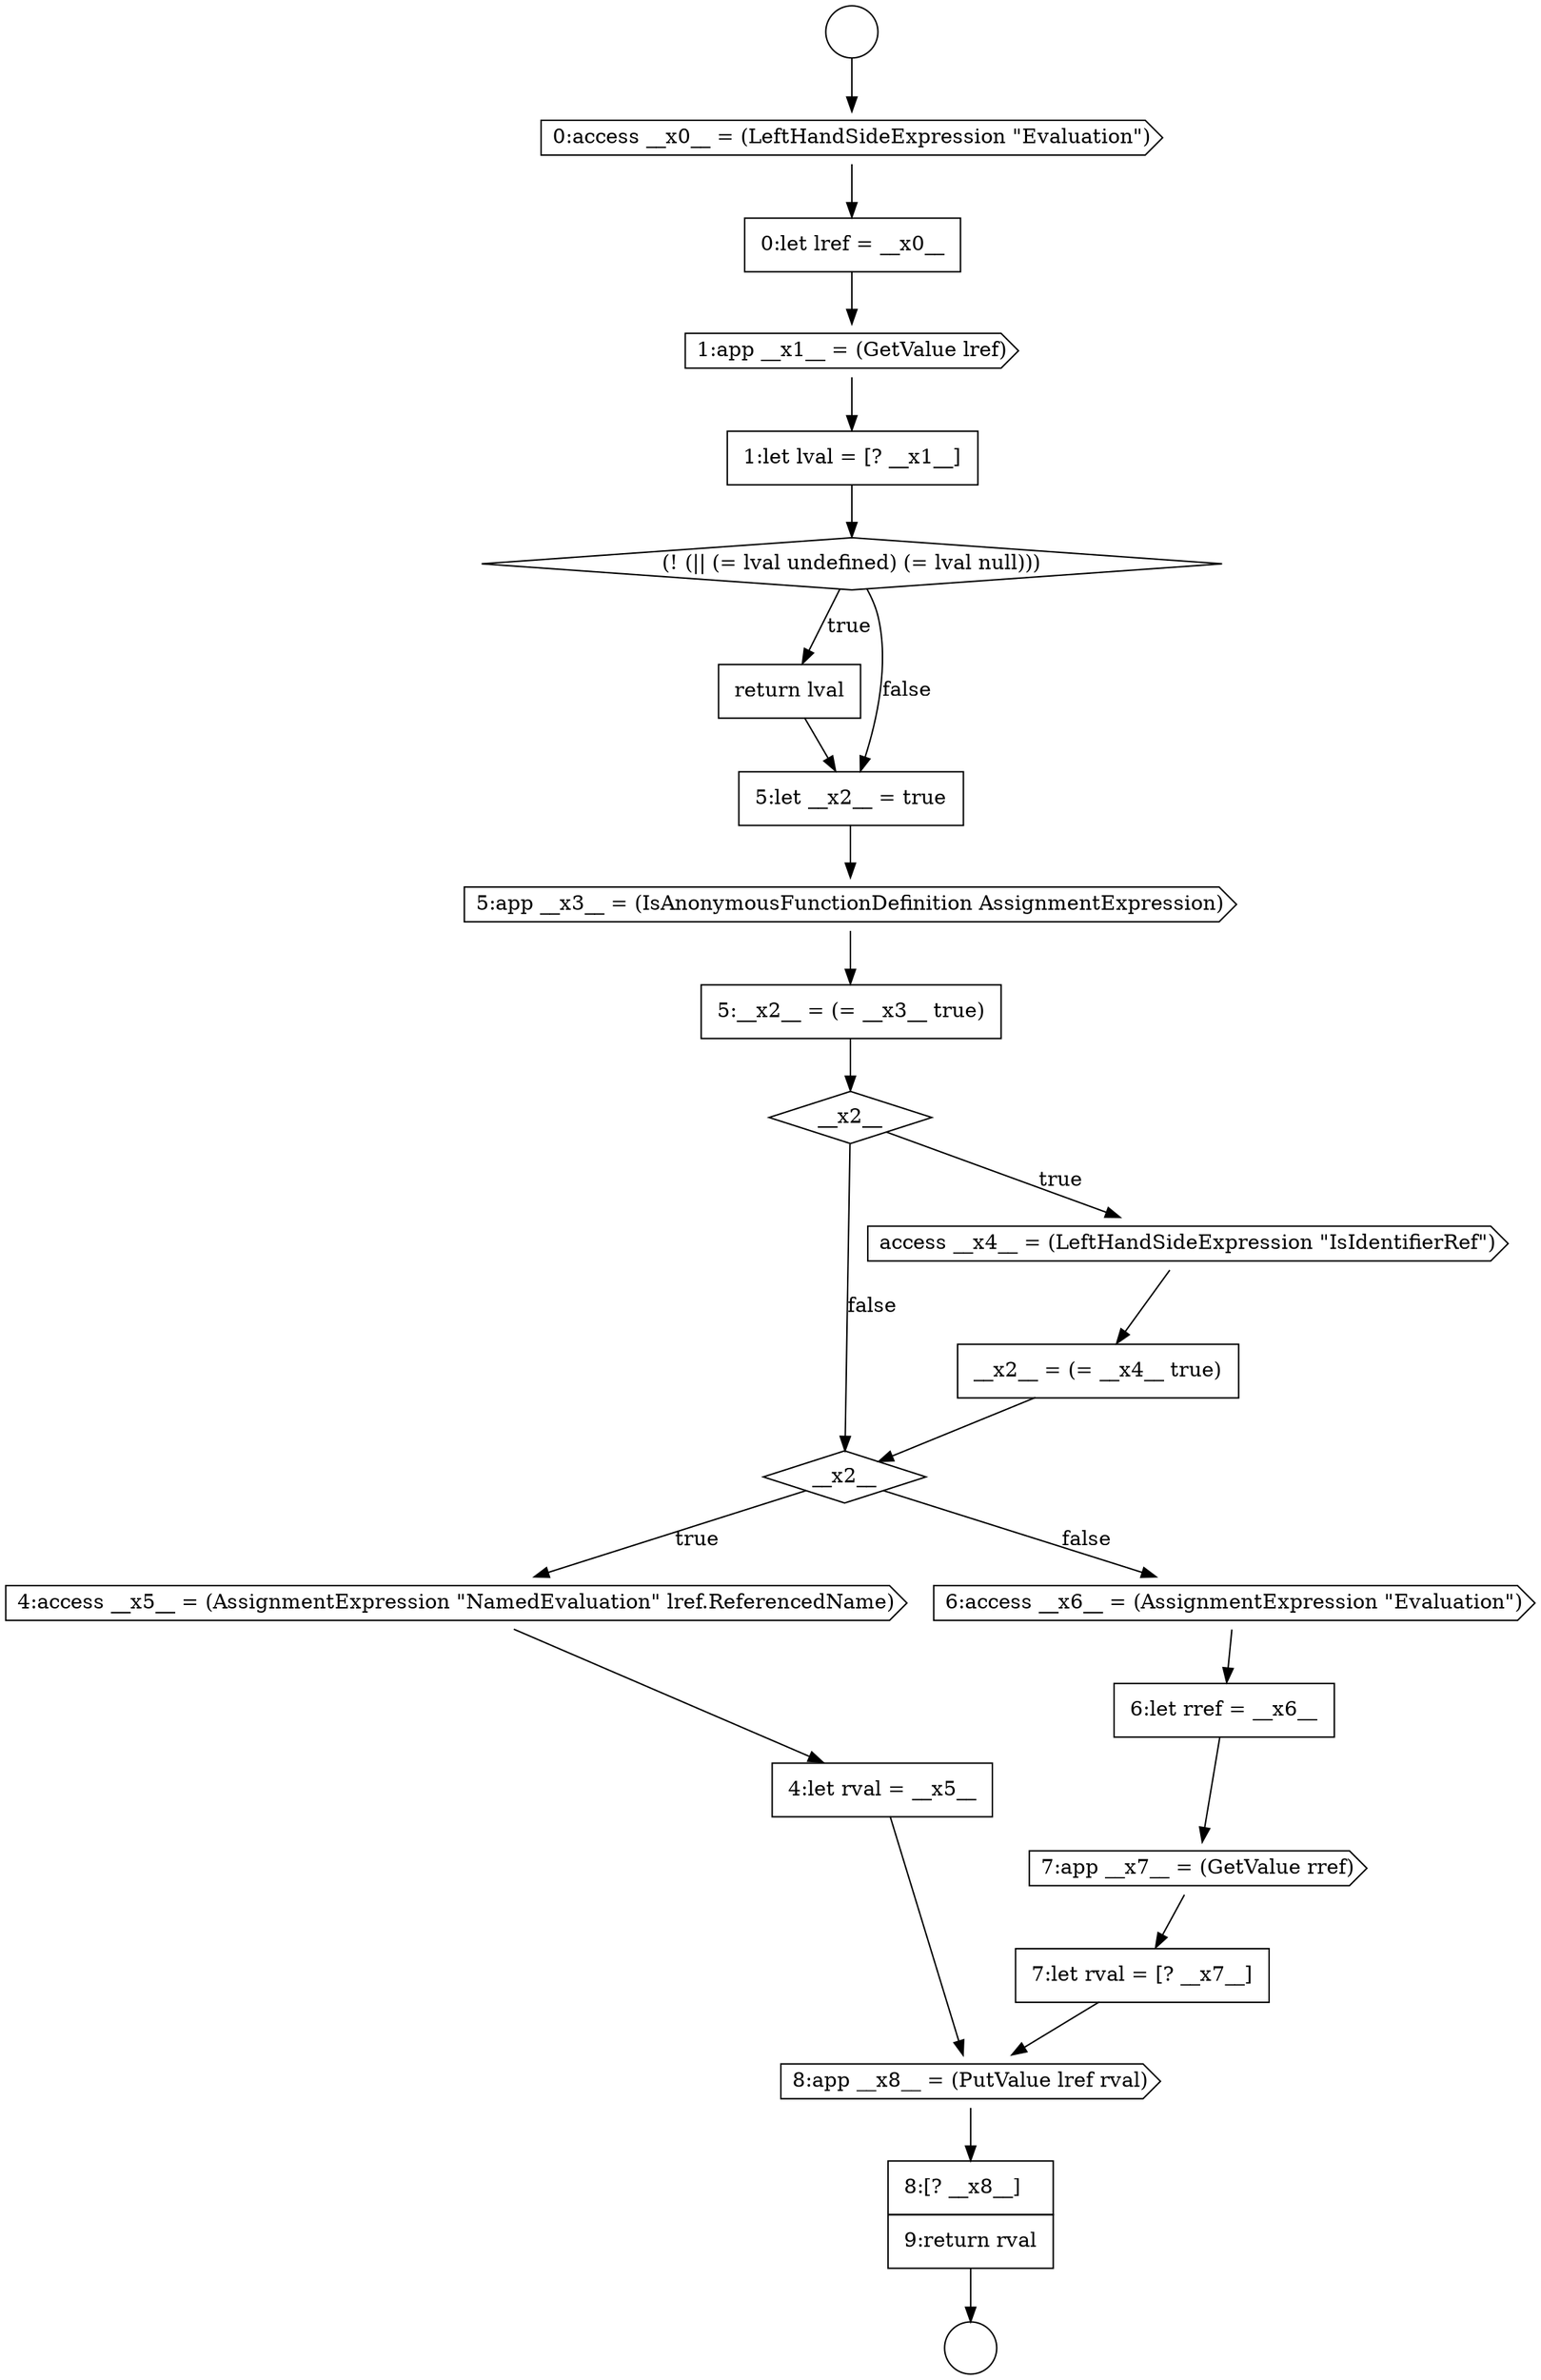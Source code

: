 digraph {
  node5644 [shape=circle label=" " color="black" fillcolor="white" style=filled]
  node5646 [shape=cds, label=<<font color="black">0:access __x0__ = (LeftHandSideExpression &quot;Evaluation&quot;)</font>> color="black" fillcolor="white" style=filled]
  node5645 [shape=circle label=" " color="black" fillcolor="white" style=filled]
  node5659 [shape=cds, label=<<font color="black">4:access __x5__ = (AssignmentExpression &quot;NamedEvaluation&quot; lref.ReferencedName)</font>> color="black" fillcolor="white" style=filled]
  node5654 [shape=none, margin=0, label=<<font color="black">
    <table border="0" cellborder="1" cellspacing="0" cellpadding="10">
      <tr><td align="left">5:__x2__ = (= __x3__ true)</td></tr>
    </table>
  </font>> color="black" fillcolor="white" style=filled]
  node5663 [shape=cds, label=<<font color="black">7:app __x7__ = (GetValue rref)</font>> color="black" fillcolor="white" style=filled]
  node5650 [shape=diamond, label=<<font color="black">(! (|| (= lval undefined) (= lval null)))</font>> color="black" fillcolor="white" style=filled]
  node5648 [shape=cds, label=<<font color="black">1:app __x1__ = (GetValue lref)</font>> color="black" fillcolor="white" style=filled]
  node5665 [shape=cds, label=<<font color="black">8:app __x8__ = (PutValue lref rval)</font>> color="black" fillcolor="white" style=filled]
  node5655 [shape=diamond, label=<<font color="black">__x2__</font>> color="black" fillcolor="white" style=filled]
  node5658 [shape=diamond, label=<<font color="black">__x2__</font>> color="black" fillcolor="white" style=filled]
  node5651 [shape=none, margin=0, label=<<font color="black">
    <table border="0" cellborder="1" cellspacing="0" cellpadding="10">
      <tr><td align="left">return lval</td></tr>
    </table>
  </font>> color="black" fillcolor="white" style=filled]
  node5662 [shape=none, margin=0, label=<<font color="black">
    <table border="0" cellborder="1" cellspacing="0" cellpadding="10">
      <tr><td align="left">6:let rref = __x6__</td></tr>
    </table>
  </font>> color="black" fillcolor="white" style=filled]
  node5666 [shape=none, margin=0, label=<<font color="black">
    <table border="0" cellborder="1" cellspacing="0" cellpadding="10">
      <tr><td align="left">8:[? __x8__]</td></tr>
      <tr><td align="left">9:return rval</td></tr>
    </table>
  </font>> color="black" fillcolor="white" style=filled]
  node5647 [shape=none, margin=0, label=<<font color="black">
    <table border="0" cellborder="1" cellspacing="0" cellpadding="10">
      <tr><td align="left">0:let lref = __x0__</td></tr>
    </table>
  </font>> color="black" fillcolor="white" style=filled]
  node5657 [shape=none, margin=0, label=<<font color="black">
    <table border="0" cellborder="1" cellspacing="0" cellpadding="10">
      <tr><td align="left">__x2__ = (= __x4__ true)</td></tr>
    </table>
  </font>> color="black" fillcolor="white" style=filled]
  node5656 [shape=cds, label=<<font color="black">access __x4__ = (LeftHandSideExpression &quot;IsIdentifierRef&quot;)</font>> color="black" fillcolor="white" style=filled]
  node5661 [shape=cds, label=<<font color="black">6:access __x6__ = (AssignmentExpression &quot;Evaluation&quot;)</font>> color="black" fillcolor="white" style=filled]
  node5652 [shape=none, margin=0, label=<<font color="black">
    <table border="0" cellborder="1" cellspacing="0" cellpadding="10">
      <tr><td align="left">5:let __x2__ = true</td></tr>
    </table>
  </font>> color="black" fillcolor="white" style=filled]
  node5653 [shape=cds, label=<<font color="black">5:app __x3__ = (IsAnonymousFunctionDefinition AssignmentExpression)</font>> color="black" fillcolor="white" style=filled]
  node5660 [shape=none, margin=0, label=<<font color="black">
    <table border="0" cellborder="1" cellspacing="0" cellpadding="10">
      <tr><td align="left">4:let rval = __x5__</td></tr>
    </table>
  </font>> color="black" fillcolor="white" style=filled]
  node5649 [shape=none, margin=0, label=<<font color="black">
    <table border="0" cellborder="1" cellspacing="0" cellpadding="10">
      <tr><td align="left">1:let lval = [? __x1__]</td></tr>
    </table>
  </font>> color="black" fillcolor="white" style=filled]
  node5664 [shape=none, margin=0, label=<<font color="black">
    <table border="0" cellborder="1" cellspacing="0" cellpadding="10">
      <tr><td align="left">7:let rval = [? __x7__]</td></tr>
    </table>
  </font>> color="black" fillcolor="white" style=filled]
  node5647 -> node5648 [ color="black"]
  node5654 -> node5655 [ color="black"]
  node5649 -> node5650 [ color="black"]
  node5648 -> node5649 [ color="black"]
  node5650 -> node5651 [label=<<font color="black">true</font>> color="black"]
  node5650 -> node5652 [label=<<font color="black">false</font>> color="black"]
  node5644 -> node5646 [ color="black"]
  node5666 -> node5645 [ color="black"]
  node5653 -> node5654 [ color="black"]
  node5664 -> node5665 [ color="black"]
  node5665 -> node5666 [ color="black"]
  node5656 -> node5657 [ color="black"]
  node5657 -> node5658 [ color="black"]
  node5661 -> node5662 [ color="black"]
  node5658 -> node5659 [label=<<font color="black">true</font>> color="black"]
  node5658 -> node5661 [label=<<font color="black">false</font>> color="black"]
  node5659 -> node5660 [ color="black"]
  node5663 -> node5664 [ color="black"]
  node5652 -> node5653 [ color="black"]
  node5655 -> node5656 [label=<<font color="black">true</font>> color="black"]
  node5655 -> node5658 [label=<<font color="black">false</font>> color="black"]
  node5660 -> node5665 [ color="black"]
  node5662 -> node5663 [ color="black"]
  node5651 -> node5652 [ color="black"]
  node5646 -> node5647 [ color="black"]
}
